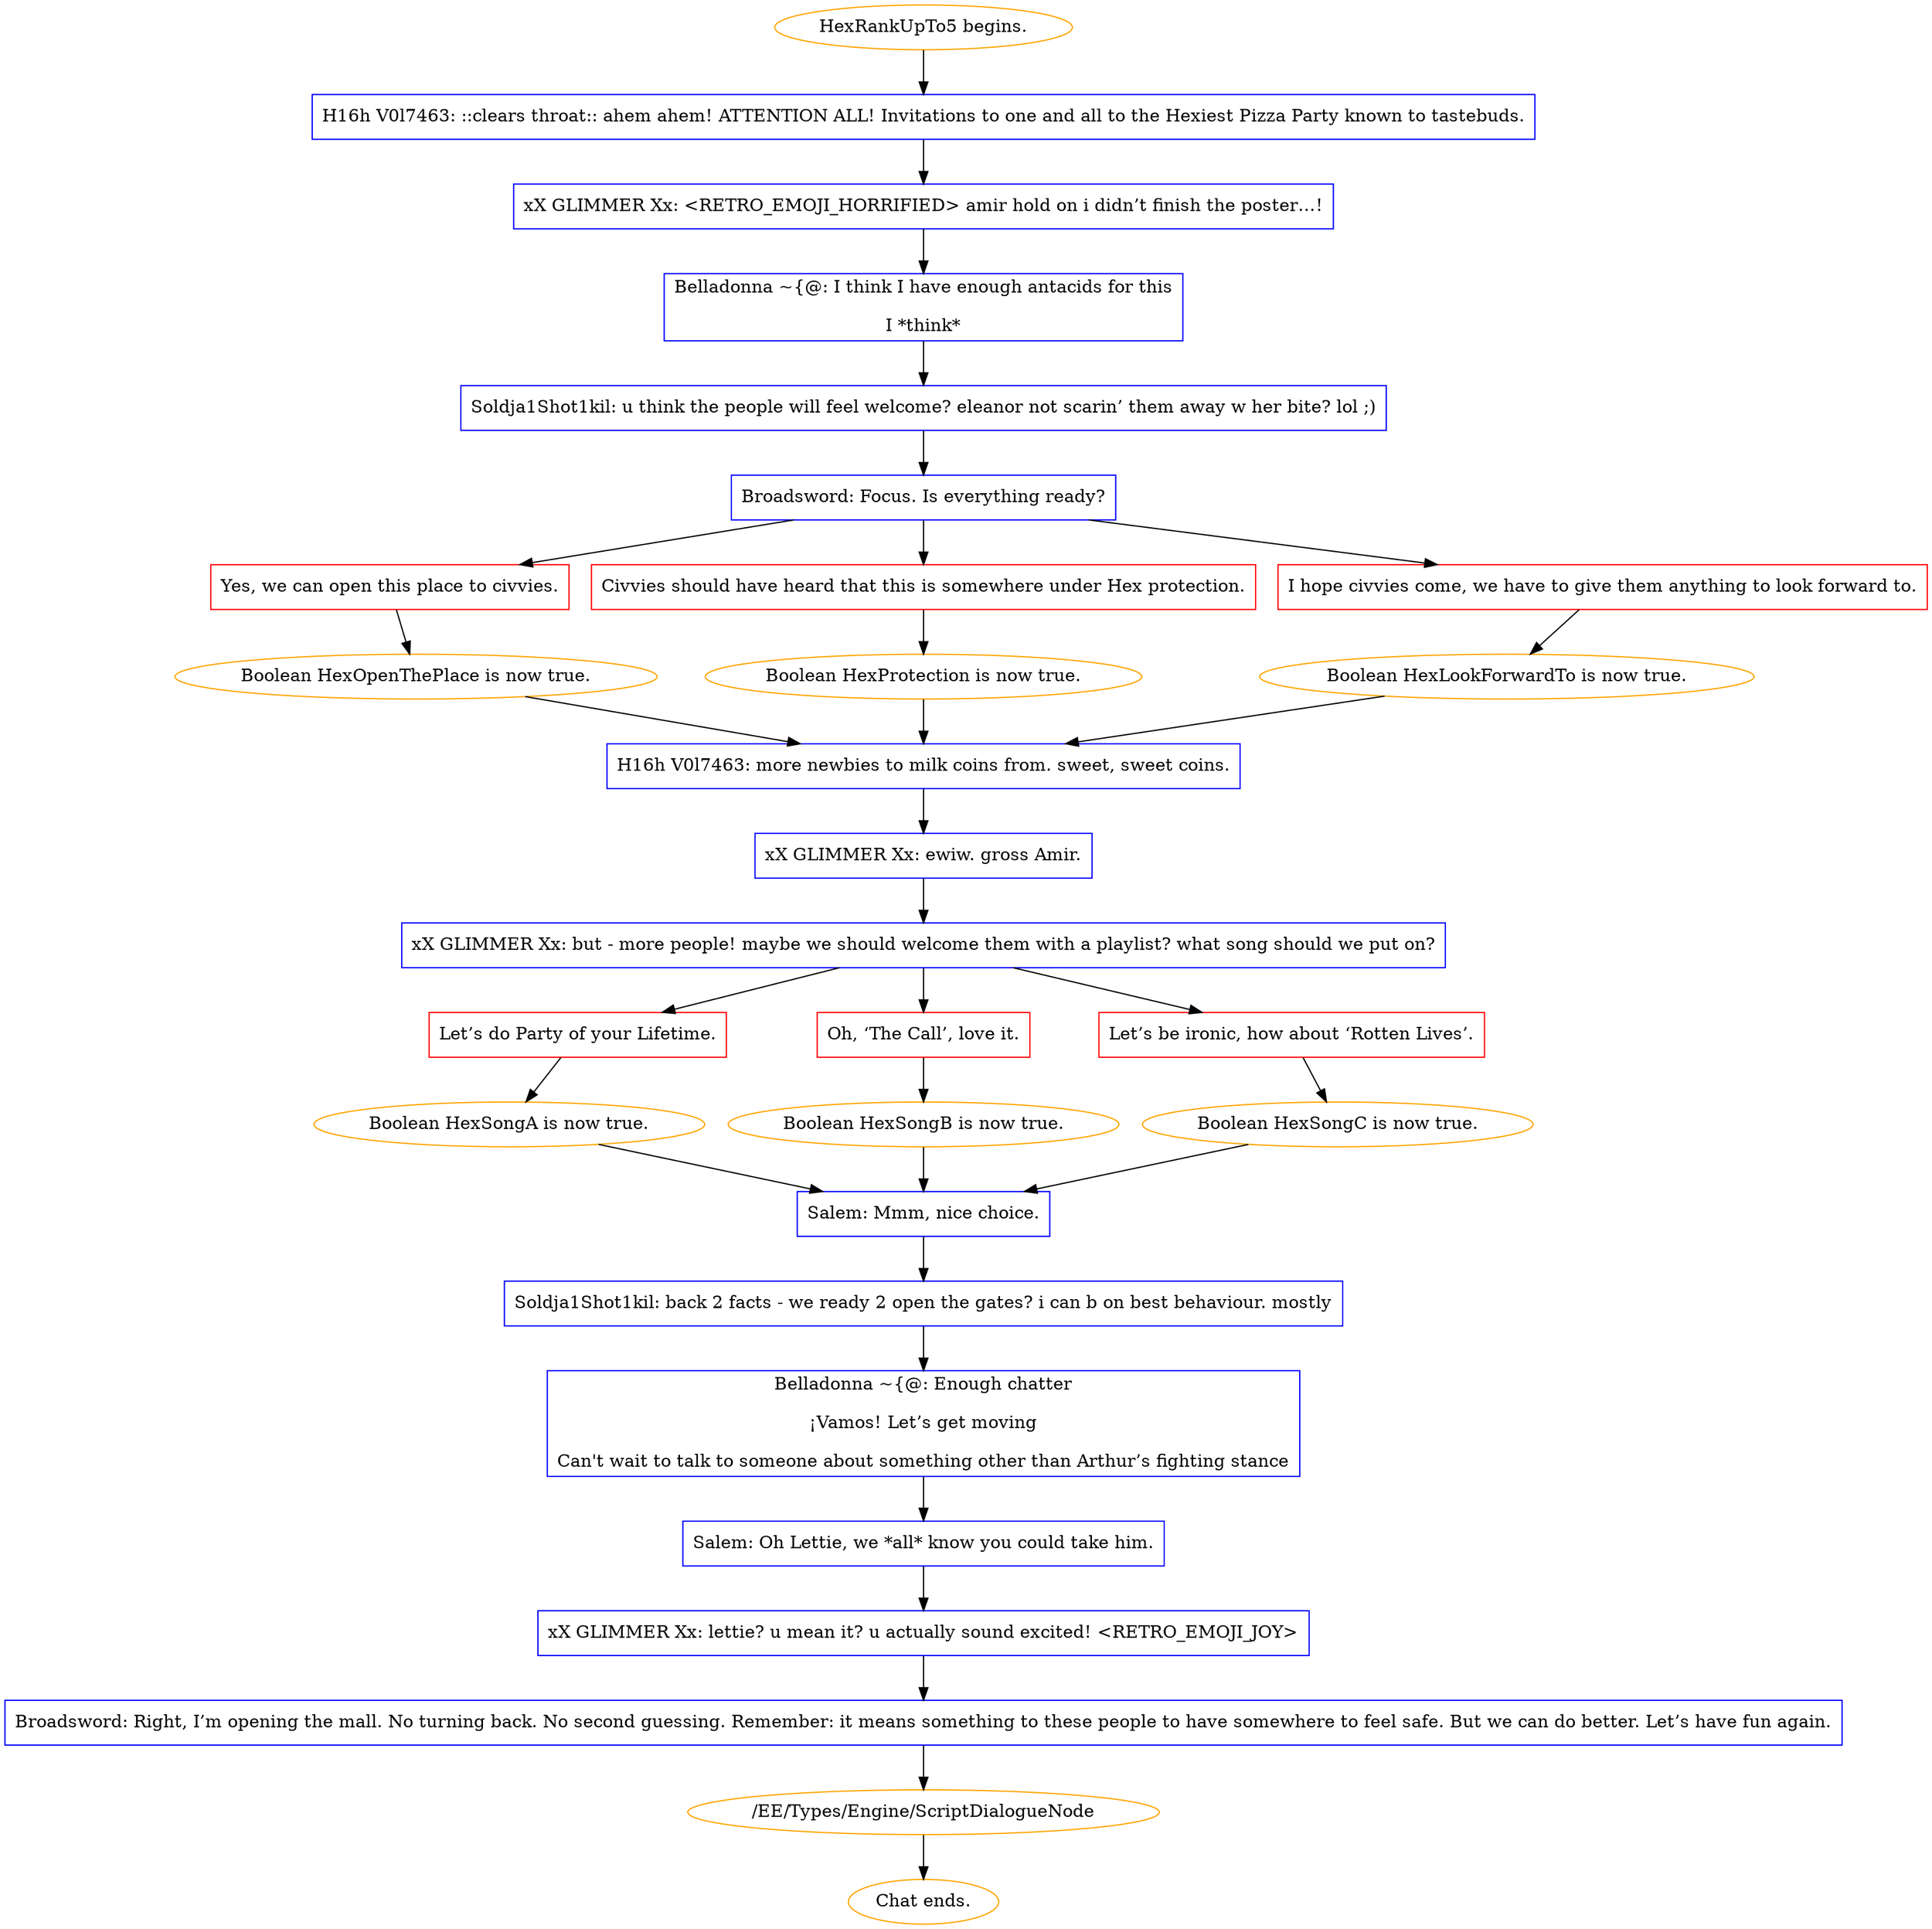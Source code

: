digraph {
	"HexRankUpTo5 begins." [color=orange];
		"HexRankUpTo5 begins." -> 151;
	151 [label="H16h V0l7463: ::clears throat:: ahem ahem! ATTENTION ALL! Invitations to one and all to the Hexiest Pizza Party known to tastebuds.",shape=box,color=blue];
		151 -> 152;
	152 [label="xX GLIMMER Xx: <RETRO_EMOJI_HORRIFIED> amir hold on i didn’t finish the poster…!",shape=box,color=blue];
		152 -> 153;
	153 [label="Belladonna ~{@: I think I have enough antacids for this
I *think*",shape=box,color=blue];
		153 -> 154;
	154 [label="Soldja1Shot1kil: u think the people will feel welcome? eleanor not scarin’ them away w her bite? lol ;)",shape=box,color=blue];
		154 -> 155;
	155 [label="Broadsword: Focus. Is everything ready?",shape=box,color=blue];
		155 -> 156;
		155 -> 157;
		155 -> 158;
	156 [label="Yes, we can open this place to civvies.",shape=box,color=red];
		156 -> "/EE/Types/Engine/SetBooleanDialogueNode:HexOpenThePlace:159";
	157 [label="Civvies should have heard that this is somewhere under Hex protection.",shape=box,color=red];
		157 -> "/EE/Types/Engine/SetBooleanDialogueNode:HexProtection:159";
	158 [label="I hope civvies come, we have to give them anything to look forward to.",shape=box,color=red];
		158 -> "/EE/Types/Engine/SetBooleanDialogueNode:HexLookForwardTo:159";
	"/EE/Types/Engine/SetBooleanDialogueNode:HexOpenThePlace:159" [label="Boolean HexOpenThePlace is now true.",color=orange];
		"/EE/Types/Engine/SetBooleanDialogueNode:HexOpenThePlace:159" -> 159;
	"/EE/Types/Engine/SetBooleanDialogueNode:HexProtection:159" [label="Boolean HexProtection is now true.",color=orange];
		"/EE/Types/Engine/SetBooleanDialogueNode:HexProtection:159" -> 159;
	"/EE/Types/Engine/SetBooleanDialogueNode:HexLookForwardTo:159" [label="Boolean HexLookForwardTo is now true.",color=orange];
		"/EE/Types/Engine/SetBooleanDialogueNode:HexLookForwardTo:159" -> 159;
	159 [label="H16h V0l7463: more newbies to milk coins from. sweet, sweet coins.",shape=box,color=blue];
		159 -> 160;
	160 [label="xX GLIMMER Xx: ewiw. gross Amir.",shape=box,color=blue];
		160 -> 161;
	161 [label="xX GLIMMER Xx: but - more people! maybe we should welcome them with a playlist? what song should we put on?",shape=box,color=blue];
		161 -> 162;
		161 -> 163;
		161 -> 164;
	162 [label="Let’s do Party of your Lifetime.",shape=box,color=red];
		162 -> "/EE/Types/Engine/SetBooleanDialogueNode:HexSongA:165";
	163 [label="Oh, ‘The Call’, love it.",shape=box,color=red];
		163 -> "/EE/Types/Engine/SetBooleanDialogueNode:HexSongB:165";
	164 [label="Let’s be ironic, how about ‘Rotten Lives’.",shape=box,color=red];
		164 -> "/EE/Types/Engine/SetBooleanDialogueNode:HexSongC:165";
	"/EE/Types/Engine/SetBooleanDialogueNode:HexSongA:165" [label="Boolean HexSongA is now true.",color=orange];
		"/EE/Types/Engine/SetBooleanDialogueNode:HexSongA:165" -> 165;
	"/EE/Types/Engine/SetBooleanDialogueNode:HexSongB:165" [label="Boolean HexSongB is now true.",color=orange];
		"/EE/Types/Engine/SetBooleanDialogueNode:HexSongB:165" -> 165;
	"/EE/Types/Engine/SetBooleanDialogueNode:HexSongC:165" [label="Boolean HexSongC is now true.",color=orange];
		"/EE/Types/Engine/SetBooleanDialogueNode:HexSongC:165" -> 165;
	165 [label="Salem: Mmm, nice choice.",shape=box,color=blue];
		165 -> 166;
	166 [label="Soldja1Shot1kil: back 2 facts - we ready 2 open the gates? i can b on best behaviour. mostly",shape=box,color=blue];
		166 -> 167;
	167 [label="Belladonna ~{@: Enough chatter
¡Vamos! Let’s get moving
Can't wait to talk to someone about something other than Arthur’s fighting stance",shape=box,color=blue];
		167 -> 13;
	13 [label="Salem: Oh Lettie, we *all* know you could take him.",shape=box,color=blue];
		13 -> 1;
	1 [label="xX GLIMMER Xx: lettie? u mean it? u actually sound excited! <RETRO_EMOJI_JOY>",shape=box,color=blue];
		1 -> 3;
	3 [label="Broadsword: Right, I’m opening the mall. No turning back. No second guessing. Remember: it means something to these people to have somewhere to feel safe. But we can do better. Let’s have fun again.",shape=box,color=blue];
		3 -> 220;
	220 [label="/EE/Types/Engine/ScriptDialogueNode",color=orange];
		220 -> "Chat ends.";
	"Chat ends." [color=orange];
}